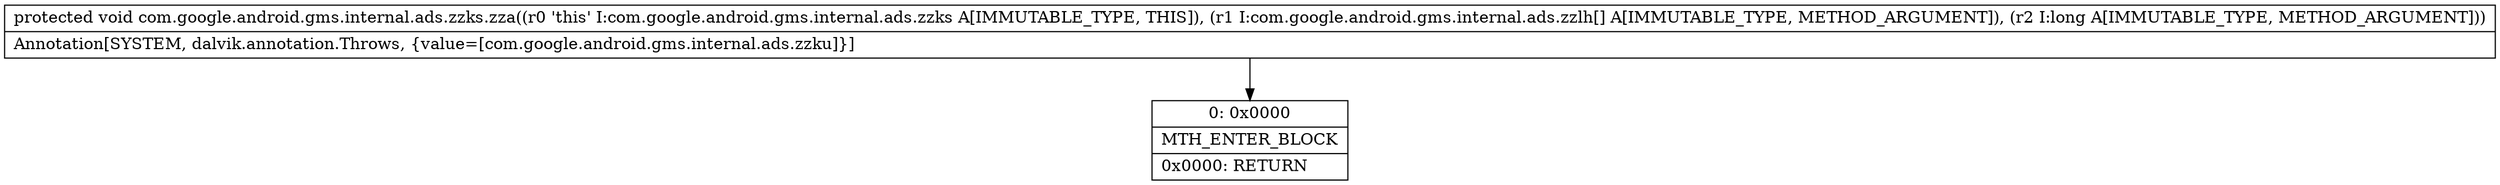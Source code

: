 digraph "CFG forcom.google.android.gms.internal.ads.zzks.zza([Lcom\/google\/android\/gms\/internal\/ads\/zzlh;J)V" {
Node_0 [shape=record,label="{0\:\ 0x0000|MTH_ENTER_BLOCK\l|0x0000: RETURN   \l}"];
MethodNode[shape=record,label="{protected void com.google.android.gms.internal.ads.zzks.zza((r0 'this' I:com.google.android.gms.internal.ads.zzks A[IMMUTABLE_TYPE, THIS]), (r1 I:com.google.android.gms.internal.ads.zzlh[] A[IMMUTABLE_TYPE, METHOD_ARGUMENT]), (r2 I:long A[IMMUTABLE_TYPE, METHOD_ARGUMENT]))  | Annotation[SYSTEM, dalvik.annotation.Throws, \{value=[com.google.android.gms.internal.ads.zzku]\}]\l}"];
MethodNode -> Node_0;
}

